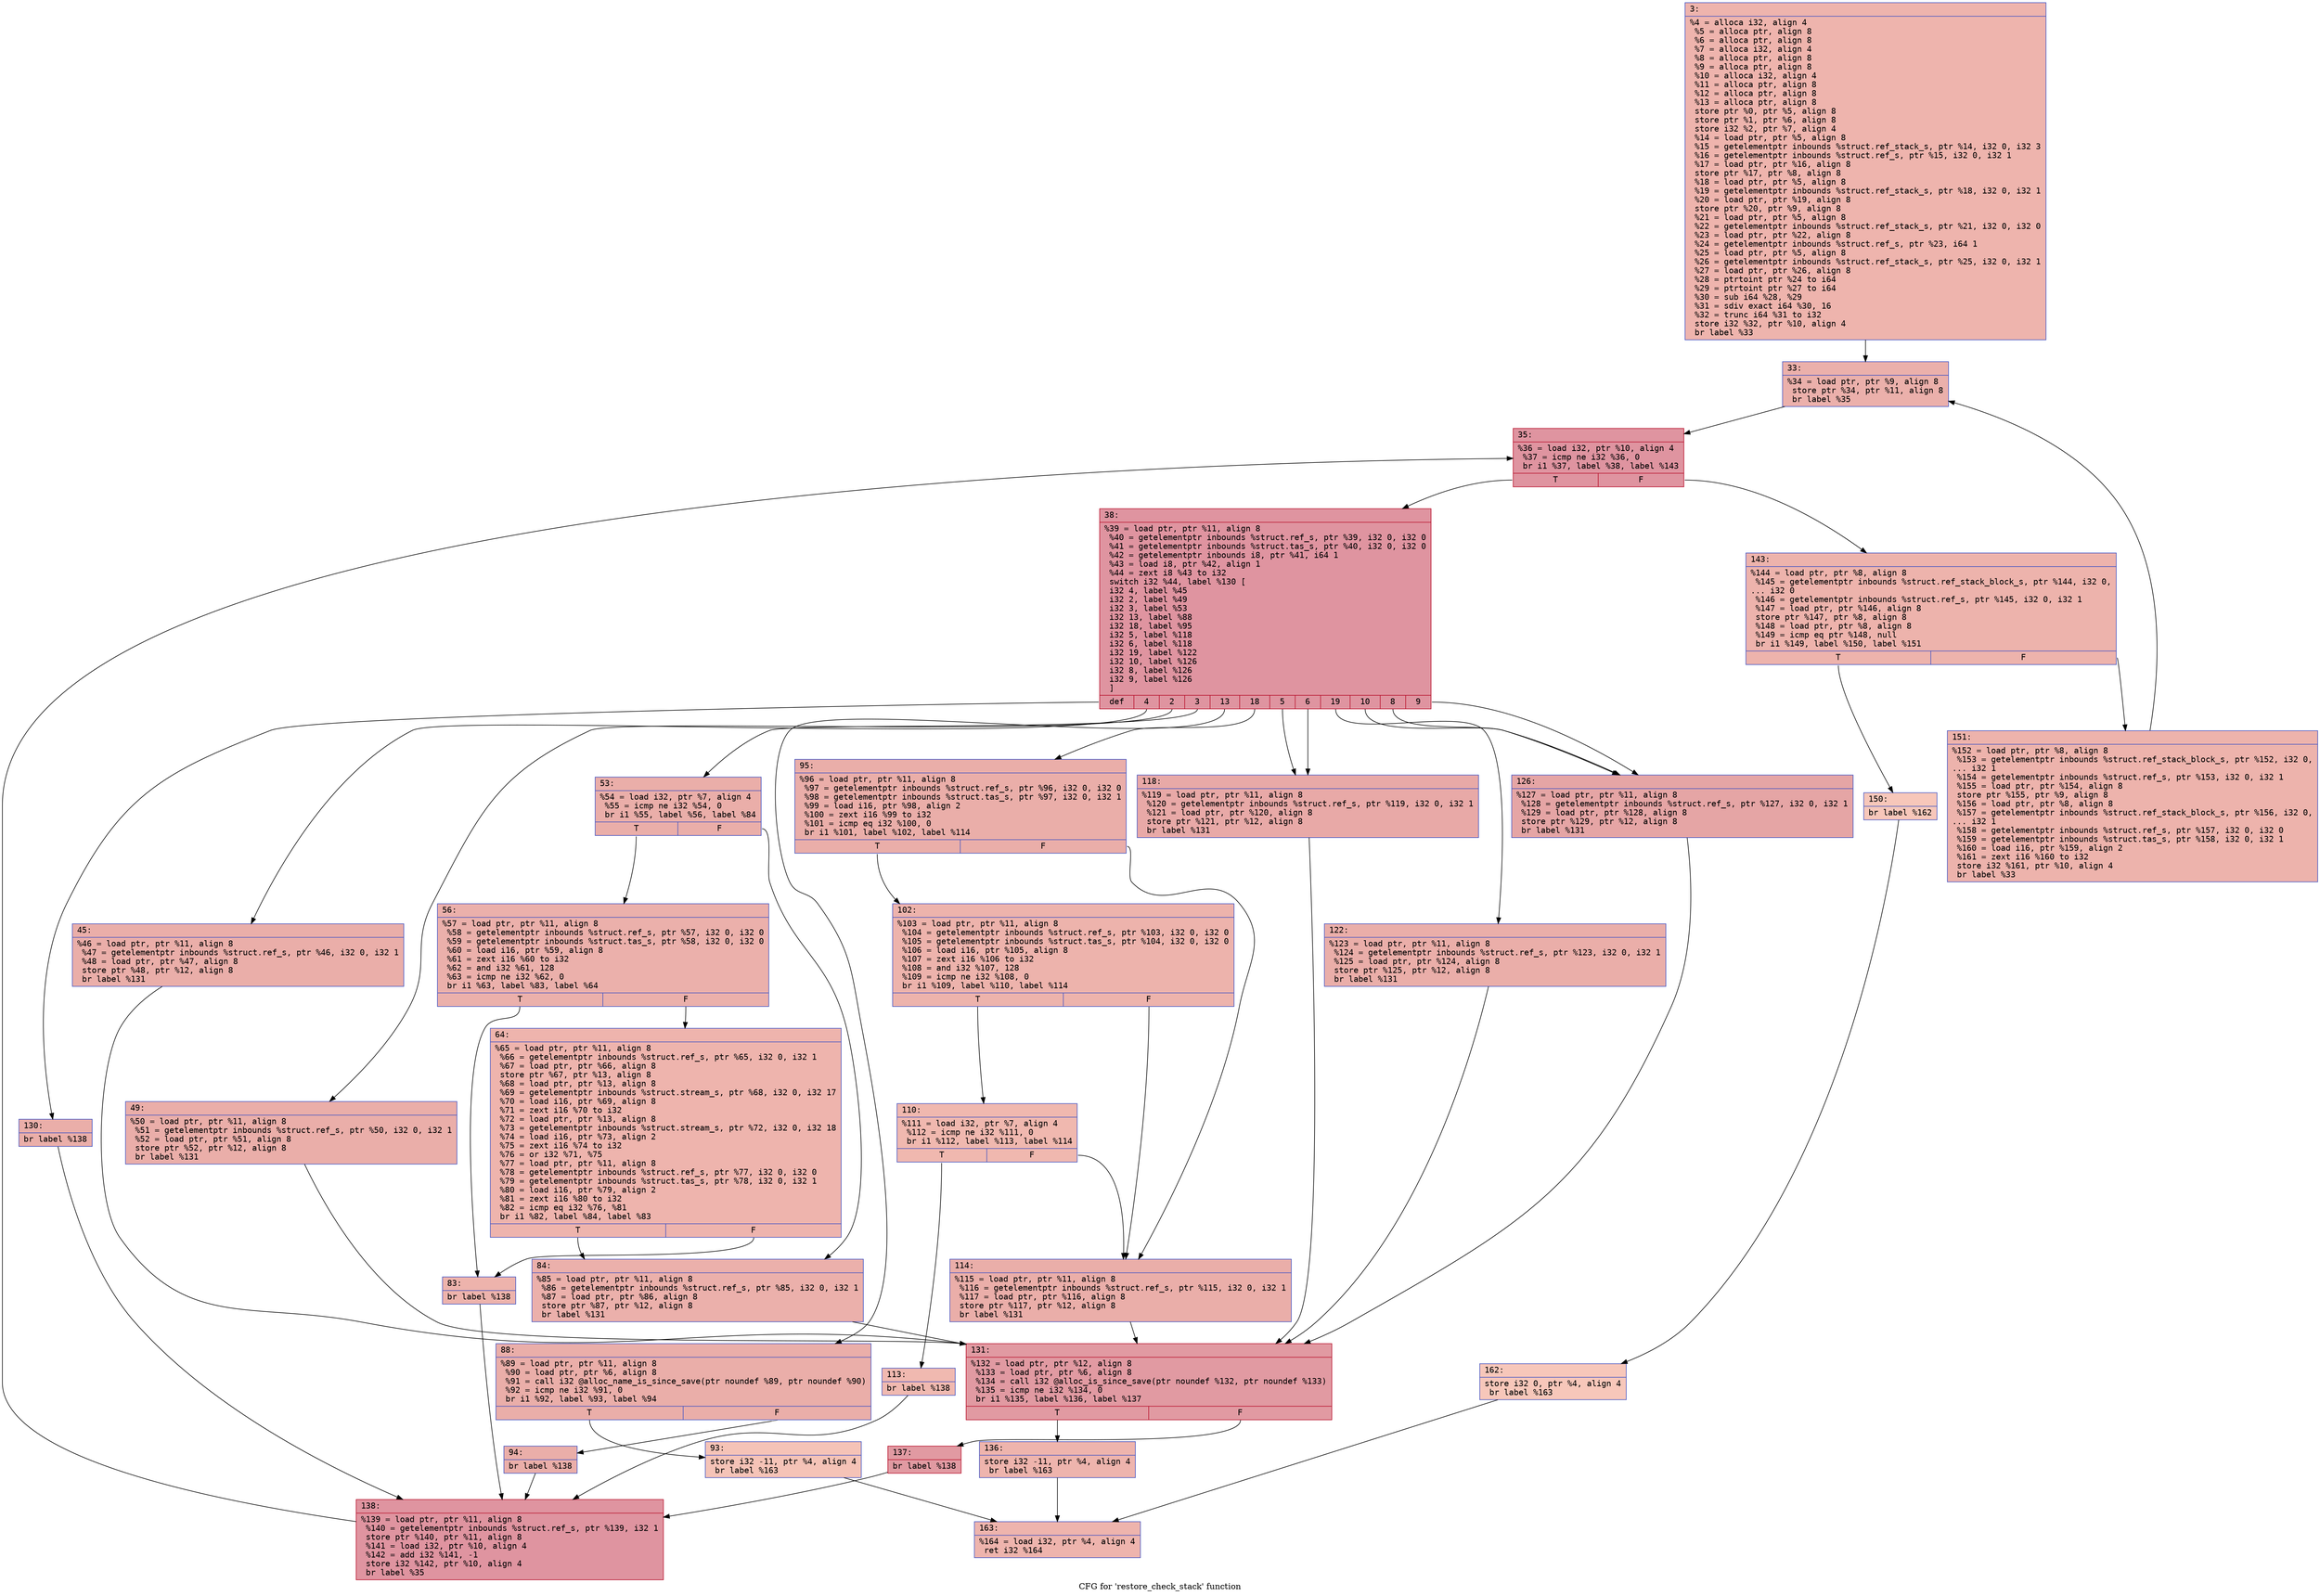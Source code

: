 digraph "CFG for 'restore_check_stack' function" {
	label="CFG for 'restore_check_stack' function";

	Node0x600000ca2da0 [shape=record,color="#3d50c3ff", style=filled, fillcolor="#d8564670" fontname="Courier",label="{3:\l|  %4 = alloca i32, align 4\l  %5 = alloca ptr, align 8\l  %6 = alloca ptr, align 8\l  %7 = alloca i32, align 4\l  %8 = alloca ptr, align 8\l  %9 = alloca ptr, align 8\l  %10 = alloca i32, align 4\l  %11 = alloca ptr, align 8\l  %12 = alloca ptr, align 8\l  %13 = alloca ptr, align 8\l  store ptr %0, ptr %5, align 8\l  store ptr %1, ptr %6, align 8\l  store i32 %2, ptr %7, align 4\l  %14 = load ptr, ptr %5, align 8\l  %15 = getelementptr inbounds %struct.ref_stack_s, ptr %14, i32 0, i32 3\l  %16 = getelementptr inbounds %struct.ref_s, ptr %15, i32 0, i32 1\l  %17 = load ptr, ptr %16, align 8\l  store ptr %17, ptr %8, align 8\l  %18 = load ptr, ptr %5, align 8\l  %19 = getelementptr inbounds %struct.ref_stack_s, ptr %18, i32 0, i32 1\l  %20 = load ptr, ptr %19, align 8\l  store ptr %20, ptr %9, align 8\l  %21 = load ptr, ptr %5, align 8\l  %22 = getelementptr inbounds %struct.ref_stack_s, ptr %21, i32 0, i32 0\l  %23 = load ptr, ptr %22, align 8\l  %24 = getelementptr inbounds %struct.ref_s, ptr %23, i64 1\l  %25 = load ptr, ptr %5, align 8\l  %26 = getelementptr inbounds %struct.ref_stack_s, ptr %25, i32 0, i32 1\l  %27 = load ptr, ptr %26, align 8\l  %28 = ptrtoint ptr %24 to i64\l  %29 = ptrtoint ptr %27 to i64\l  %30 = sub i64 %28, %29\l  %31 = sdiv exact i64 %30, 16\l  %32 = trunc i64 %31 to i32\l  store i32 %32, ptr %10, align 4\l  br label %33\l}"];
	Node0x600000ca2da0 -> Node0x600000ca2df0[tooltip="3 -> 33\nProbability 100.00%" ];
	Node0x600000ca2df0 [shape=record,color="#3d50c3ff", style=filled, fillcolor="#d24b4070" fontname="Courier",label="{33:\l|  %34 = load ptr, ptr %9, align 8\l  store ptr %34, ptr %11, align 8\l  br label %35\l}"];
	Node0x600000ca2df0 -> Node0x600000ca2e40[tooltip="33 -> 35\nProbability 100.00%" ];
	Node0x600000ca2e40 [shape=record,color="#b70d28ff", style=filled, fillcolor="#b70d2870" fontname="Courier",label="{35:\l|  %36 = load i32, ptr %10, align 4\l  %37 = icmp ne i32 %36, 0\l  br i1 %37, label %38, label %143\l|{<s0>T|<s1>F}}"];
	Node0x600000ca2e40:s0 -> Node0x600000ca2e90[tooltip="35 -> 38\nProbability 96.88%" ];
	Node0x600000ca2e40:s1 -> Node0x600000ca3610[tooltip="35 -> 143\nProbability 3.12%" ];
	Node0x600000ca2e90 [shape=record,color="#b70d28ff", style=filled, fillcolor="#b70d2870" fontname="Courier",label="{38:\l|  %39 = load ptr, ptr %11, align 8\l  %40 = getelementptr inbounds %struct.ref_s, ptr %39, i32 0, i32 0\l  %41 = getelementptr inbounds %struct.tas_s, ptr %40, i32 0, i32 0\l  %42 = getelementptr inbounds i8, ptr %41, i64 1\l  %43 = load i8, ptr %42, align 1\l  %44 = zext i8 %43 to i32\l  switch i32 %44, label %130 [\l    i32 4, label %45\l    i32 2, label %49\l    i32 3, label %53\l    i32 13, label %88\l    i32 18, label %95\l    i32 5, label %118\l    i32 6, label %118\l    i32 19, label %122\l    i32 10, label %126\l    i32 8, label %126\l    i32 9, label %126\l  ]\l|{<s0>def|<s1>4|<s2>2|<s3>3|<s4>13|<s5>18|<s6>5|<s7>6|<s8>19|<s9>10|<s10>8|<s11>9}}"];
	Node0x600000ca2e90:s0 -> Node0x600000ca3480[tooltip="38 -> 130\nProbability 8.33%" ];
	Node0x600000ca2e90:s1 -> Node0x600000ca2ee0[tooltip="38 -> 45\nProbability 8.33%" ];
	Node0x600000ca2e90:s2 -> Node0x600000ca2f30[tooltip="38 -> 49\nProbability 8.33%" ];
	Node0x600000ca2e90:s3 -> Node0x600000ca2f80[tooltip="38 -> 53\nProbability 8.33%" ];
	Node0x600000ca2e90:s4 -> Node0x600000ca3110[tooltip="38 -> 88\nProbability 8.33%" ];
	Node0x600000ca2e90:s5 -> Node0x600000ca3200[tooltip="38 -> 95\nProbability 8.33%" ];
	Node0x600000ca2e90:s6 -> Node0x600000ca3390[tooltip="38 -> 118\nProbability 16.67%" ];
	Node0x600000ca2e90:s7 -> Node0x600000ca3390[tooltip="38 -> 118\nProbability 16.67%" ];
	Node0x600000ca2e90:s8 -> Node0x600000ca33e0[tooltip="38 -> 122\nProbability 8.33%" ];
	Node0x600000ca2e90:s9 -> Node0x600000ca3430[tooltip="38 -> 126\nProbability 25.00%" ];
	Node0x600000ca2e90:s10 -> Node0x600000ca3430[tooltip="38 -> 126\nProbability 25.00%" ];
	Node0x600000ca2e90:s11 -> Node0x600000ca3430[tooltip="38 -> 126\nProbability 25.00%" ];
	Node0x600000ca2ee0 [shape=record,color="#3d50c3ff", style=filled, fillcolor="#d0473d70" fontname="Courier",label="{45:\l|  %46 = load ptr, ptr %11, align 8\l  %47 = getelementptr inbounds %struct.ref_s, ptr %46, i32 0, i32 1\l  %48 = load ptr, ptr %47, align 8\l  store ptr %48, ptr %12, align 8\l  br label %131\l}"];
	Node0x600000ca2ee0 -> Node0x600000ca34d0[tooltip="45 -> 131\nProbability 100.00%" ];
	Node0x600000ca2f30 [shape=record,color="#3d50c3ff", style=filled, fillcolor="#d0473d70" fontname="Courier",label="{49:\l|  %50 = load ptr, ptr %11, align 8\l  %51 = getelementptr inbounds %struct.ref_s, ptr %50, i32 0, i32 1\l  %52 = load ptr, ptr %51, align 8\l  store ptr %52, ptr %12, align 8\l  br label %131\l}"];
	Node0x600000ca2f30 -> Node0x600000ca34d0[tooltip="49 -> 131\nProbability 100.00%" ];
	Node0x600000ca2f80 [shape=record,color="#3d50c3ff", style=filled, fillcolor="#d0473d70" fontname="Courier",label="{53:\l|  %54 = load i32, ptr %7, align 4\l  %55 = icmp ne i32 %54, 0\l  br i1 %55, label %56, label %84\l|{<s0>T|<s1>F}}"];
	Node0x600000ca2f80:s0 -> Node0x600000ca2fd0[tooltip="53 -> 56\nProbability 62.50%" ];
	Node0x600000ca2f80:s1 -> Node0x600000ca30c0[tooltip="53 -> 84\nProbability 37.50%" ];
	Node0x600000ca2fd0 [shape=record,color="#3d50c3ff", style=filled, fillcolor="#d24b4070" fontname="Courier",label="{56:\l|  %57 = load ptr, ptr %11, align 8\l  %58 = getelementptr inbounds %struct.ref_s, ptr %57, i32 0, i32 0\l  %59 = getelementptr inbounds %struct.tas_s, ptr %58, i32 0, i32 0\l  %60 = load i16, ptr %59, align 8\l  %61 = zext i16 %60 to i32\l  %62 = and i32 %61, 128\l  %63 = icmp ne i32 %62, 0\l  br i1 %63, label %83, label %64\l|{<s0>T|<s1>F}}"];
	Node0x600000ca2fd0:s0 -> Node0x600000ca3070[tooltip="56 -> 83\nProbability 50.00%" ];
	Node0x600000ca2fd0:s1 -> Node0x600000ca3020[tooltip="56 -> 64\nProbability 50.00%" ];
	Node0x600000ca3020 [shape=record,color="#3d50c3ff", style=filled, fillcolor="#d8564670" fontname="Courier",label="{64:\l|  %65 = load ptr, ptr %11, align 8\l  %66 = getelementptr inbounds %struct.ref_s, ptr %65, i32 0, i32 1\l  %67 = load ptr, ptr %66, align 8\l  store ptr %67, ptr %13, align 8\l  %68 = load ptr, ptr %13, align 8\l  %69 = getelementptr inbounds %struct.stream_s, ptr %68, i32 0, i32 17\l  %70 = load i16, ptr %69, align 8\l  %71 = zext i16 %70 to i32\l  %72 = load ptr, ptr %13, align 8\l  %73 = getelementptr inbounds %struct.stream_s, ptr %72, i32 0, i32 18\l  %74 = load i16, ptr %73, align 2\l  %75 = zext i16 %74 to i32\l  %76 = or i32 %71, %75\l  %77 = load ptr, ptr %11, align 8\l  %78 = getelementptr inbounds %struct.ref_s, ptr %77, i32 0, i32 0\l  %79 = getelementptr inbounds %struct.tas_s, ptr %78, i32 0, i32 1\l  %80 = load i16, ptr %79, align 2\l  %81 = zext i16 %80 to i32\l  %82 = icmp eq i32 %76, %81\l  br i1 %82, label %84, label %83\l|{<s0>T|<s1>F}}"];
	Node0x600000ca3020:s0 -> Node0x600000ca30c0[tooltip="64 -> 84\nProbability 50.00%" ];
	Node0x600000ca3020:s1 -> Node0x600000ca3070[tooltip="64 -> 83\nProbability 50.00%" ];
	Node0x600000ca3070 [shape=record,color="#3d50c3ff", style=filled, fillcolor="#d6524470" fontname="Courier",label="{83:\l|  br label %138\l}"];
	Node0x600000ca3070 -> Node0x600000ca35c0[tooltip="83 -> 138\nProbability 100.00%" ];
	Node0x600000ca30c0 [shape=record,color="#3d50c3ff", style=filled, fillcolor="#d24b4070" fontname="Courier",label="{84:\l|  %85 = load ptr, ptr %11, align 8\l  %86 = getelementptr inbounds %struct.ref_s, ptr %85, i32 0, i32 1\l  %87 = load ptr, ptr %86, align 8\l  store ptr %87, ptr %12, align 8\l  br label %131\l}"];
	Node0x600000ca30c0 -> Node0x600000ca34d0[tooltip="84 -> 131\nProbability 100.00%" ];
	Node0x600000ca3110 [shape=record,color="#3d50c3ff", style=filled, fillcolor="#d0473d70" fontname="Courier",label="{88:\l|  %89 = load ptr, ptr %11, align 8\l  %90 = load ptr, ptr %6, align 8\l  %91 = call i32 @alloc_name_is_since_save(ptr noundef %89, ptr noundef %90)\l  %92 = icmp ne i32 %91, 0\l  br i1 %92, label %93, label %94\l|{<s0>T|<s1>F}}"];
	Node0x600000ca3110:s0 -> Node0x600000ca3160[tooltip="88 -> 93\nProbability 3.12%" ];
	Node0x600000ca3110:s1 -> Node0x600000ca31b0[tooltip="88 -> 94\nProbability 96.88%" ];
	Node0x600000ca3160 [shape=record,color="#3d50c3ff", style=filled, fillcolor="#e8765c70" fontname="Courier",label="{93:\l|  store i32 -11, ptr %4, align 4\l  br label %163\l}"];
	Node0x600000ca3160 -> Node0x600000ca3750[tooltip="93 -> 163\nProbability 100.00%" ];
	Node0x600000ca31b0 [shape=record,color="#3d50c3ff", style=filled, fillcolor="#d0473d70" fontname="Courier",label="{94:\l|  br label %138\l}"];
	Node0x600000ca31b0 -> Node0x600000ca35c0[tooltip="94 -> 138\nProbability 100.00%" ];
	Node0x600000ca3200 [shape=record,color="#3d50c3ff", style=filled, fillcolor="#d0473d70" fontname="Courier",label="{95:\l|  %96 = load ptr, ptr %11, align 8\l  %97 = getelementptr inbounds %struct.ref_s, ptr %96, i32 0, i32 0\l  %98 = getelementptr inbounds %struct.tas_s, ptr %97, i32 0, i32 1\l  %99 = load i16, ptr %98, align 2\l  %100 = zext i16 %99 to i32\l  %101 = icmp eq i32 %100, 0\l  br i1 %101, label %102, label %114\l|{<s0>T|<s1>F}}"];
	Node0x600000ca3200:s0 -> Node0x600000ca3250[tooltip="95 -> 102\nProbability 37.50%" ];
	Node0x600000ca3200:s1 -> Node0x600000ca3340[tooltip="95 -> 114\nProbability 62.50%" ];
	Node0x600000ca3250 [shape=record,color="#3d50c3ff", style=filled, fillcolor="#d6524470" fontname="Courier",label="{102:\l|  %103 = load ptr, ptr %11, align 8\l  %104 = getelementptr inbounds %struct.ref_s, ptr %103, i32 0, i32 0\l  %105 = getelementptr inbounds %struct.tas_s, ptr %104, i32 0, i32 0\l  %106 = load i16, ptr %105, align 8\l  %107 = zext i16 %106 to i32\l  %108 = and i32 %107, 128\l  %109 = icmp ne i32 %108, 0\l  br i1 %109, label %110, label %114\l|{<s0>T|<s1>F}}"];
	Node0x600000ca3250:s0 -> Node0x600000ca32a0[tooltip="102 -> 110\nProbability 50.00%" ];
	Node0x600000ca3250:s1 -> Node0x600000ca3340[tooltip="102 -> 114\nProbability 50.00%" ];
	Node0x600000ca32a0 [shape=record,color="#3d50c3ff", style=filled, fillcolor="#dc5d4a70" fontname="Courier",label="{110:\l|  %111 = load i32, ptr %7, align 4\l  %112 = icmp ne i32 %111, 0\l  br i1 %112, label %113, label %114\l|{<s0>T|<s1>F}}"];
	Node0x600000ca32a0:s0 -> Node0x600000ca32f0[tooltip="110 -> 113\nProbability 62.50%" ];
	Node0x600000ca32a0:s1 -> Node0x600000ca3340[tooltip="110 -> 114\nProbability 37.50%" ];
	Node0x600000ca32f0 [shape=record,color="#3d50c3ff", style=filled, fillcolor="#de614d70" fontname="Courier",label="{113:\l|  br label %138\l}"];
	Node0x600000ca32f0 -> Node0x600000ca35c0[tooltip="113 -> 138\nProbability 100.00%" ];
	Node0x600000ca3340 [shape=record,color="#3d50c3ff", style=filled, fillcolor="#d0473d70" fontname="Courier",label="{114:\l|  %115 = load ptr, ptr %11, align 8\l  %116 = getelementptr inbounds %struct.ref_s, ptr %115, i32 0, i32 1\l  %117 = load ptr, ptr %116, align 8\l  store ptr %117, ptr %12, align 8\l  br label %131\l}"];
	Node0x600000ca3340 -> Node0x600000ca34d0[tooltip="114 -> 131\nProbability 100.00%" ];
	Node0x600000ca3390 [shape=record,color="#3d50c3ff", style=filled, fillcolor="#ca3b3770" fontname="Courier",label="{118:\l|  %119 = load ptr, ptr %11, align 8\l  %120 = getelementptr inbounds %struct.ref_s, ptr %119, i32 0, i32 1\l  %121 = load ptr, ptr %120, align 8\l  store ptr %121, ptr %12, align 8\l  br label %131\l}"];
	Node0x600000ca3390 -> Node0x600000ca34d0[tooltip="118 -> 131\nProbability 100.00%" ];
	Node0x600000ca33e0 [shape=record,color="#3d50c3ff", style=filled, fillcolor="#d0473d70" fontname="Courier",label="{122:\l|  %123 = load ptr, ptr %11, align 8\l  %124 = getelementptr inbounds %struct.ref_s, ptr %123, i32 0, i32 1\l  %125 = load ptr, ptr %124, align 8\l  store ptr %125, ptr %12, align 8\l  br label %131\l}"];
	Node0x600000ca33e0 -> Node0x600000ca34d0[tooltip="122 -> 131\nProbability 100.00%" ];
	Node0x600000ca3430 [shape=record,color="#3d50c3ff", style=filled, fillcolor="#c5333470" fontname="Courier",label="{126:\l|  %127 = load ptr, ptr %11, align 8\l  %128 = getelementptr inbounds %struct.ref_s, ptr %127, i32 0, i32 1\l  %129 = load ptr, ptr %128, align 8\l  store ptr %129, ptr %12, align 8\l  br label %131\l}"];
	Node0x600000ca3430 -> Node0x600000ca34d0[tooltip="126 -> 131\nProbability 100.00%" ];
	Node0x600000ca3480 [shape=record,color="#3d50c3ff", style=filled, fillcolor="#d0473d70" fontname="Courier",label="{130:\l|  br label %138\l}"];
	Node0x600000ca3480 -> Node0x600000ca35c0[tooltip="130 -> 138\nProbability 100.00%" ];
	Node0x600000ca34d0 [shape=record,color="#b70d28ff", style=filled, fillcolor="#bb1b2c70" fontname="Courier",label="{131:\l|  %132 = load ptr, ptr %12, align 8\l  %133 = load ptr, ptr %6, align 8\l  %134 = call i32 @alloc_is_since_save(ptr noundef %132, ptr noundef %133)\l  %135 = icmp ne i32 %134, 0\l  br i1 %135, label %136, label %137\l|{<s0>T|<s1>F}}"];
	Node0x600000ca34d0:s0 -> Node0x600000ca3520[tooltip="131 -> 136\nProbability 3.12%" ];
	Node0x600000ca34d0:s1 -> Node0x600000ca3570[tooltip="131 -> 137\nProbability 96.88%" ];
	Node0x600000ca3520 [shape=record,color="#3d50c3ff", style=filled, fillcolor="#d8564670" fontname="Courier",label="{136:\l|  store i32 -11, ptr %4, align 4\l  br label %163\l}"];
	Node0x600000ca3520 -> Node0x600000ca3750[tooltip="136 -> 163\nProbability 100.00%" ];
	Node0x600000ca3570 [shape=record,color="#b70d28ff", style=filled, fillcolor="#bb1b2c70" fontname="Courier",label="{137:\l|  br label %138\l}"];
	Node0x600000ca3570 -> Node0x600000ca35c0[tooltip="137 -> 138\nProbability 100.00%" ];
	Node0x600000ca35c0 [shape=record,color="#b70d28ff", style=filled, fillcolor="#b70d2870" fontname="Courier",label="{138:\l|  %139 = load ptr, ptr %11, align 8\l  %140 = getelementptr inbounds %struct.ref_s, ptr %139, i32 1\l  store ptr %140, ptr %11, align 8\l  %141 = load i32, ptr %10, align 4\l  %142 = add i32 %141, -1\l  store i32 %142, ptr %10, align 4\l  br label %35\l}"];
	Node0x600000ca35c0 -> Node0x600000ca2e40[tooltip="138 -> 35\nProbability 100.00%" ];
	Node0x600000ca3610 [shape=record,color="#3d50c3ff", style=filled, fillcolor="#d6524470" fontname="Courier",label="{143:\l|  %144 = load ptr, ptr %8, align 8\l  %145 = getelementptr inbounds %struct.ref_stack_block_s, ptr %144, i32 0,\l... i32 0\l  %146 = getelementptr inbounds %struct.ref_s, ptr %145, i32 0, i32 1\l  %147 = load ptr, ptr %146, align 8\l  store ptr %147, ptr %8, align 8\l  %148 = load ptr, ptr %8, align 8\l  %149 = icmp eq ptr %148, null\l  br i1 %149, label %150, label %151\l|{<s0>T|<s1>F}}"];
	Node0x600000ca3610:s0 -> Node0x600000ca3660[tooltip="143 -> 150\nProbability 3.12%" ];
	Node0x600000ca3610:s1 -> Node0x600000ca36b0[tooltip="143 -> 151\nProbability 96.88%" ];
	Node0x600000ca3660 [shape=record,color="#3d50c3ff", style=filled, fillcolor="#ec7f6370" fontname="Courier",label="{150:\l|  br label %162\l}"];
	Node0x600000ca3660 -> Node0x600000ca3700[tooltip="150 -> 162\nProbability 100.00%" ];
	Node0x600000ca36b0 [shape=record,color="#3d50c3ff", style=filled, fillcolor="#d6524470" fontname="Courier",label="{151:\l|  %152 = load ptr, ptr %8, align 8\l  %153 = getelementptr inbounds %struct.ref_stack_block_s, ptr %152, i32 0,\l... i32 1\l  %154 = getelementptr inbounds %struct.ref_s, ptr %153, i32 0, i32 1\l  %155 = load ptr, ptr %154, align 8\l  store ptr %155, ptr %9, align 8\l  %156 = load ptr, ptr %8, align 8\l  %157 = getelementptr inbounds %struct.ref_stack_block_s, ptr %156, i32 0,\l... i32 1\l  %158 = getelementptr inbounds %struct.ref_s, ptr %157, i32 0, i32 0\l  %159 = getelementptr inbounds %struct.tas_s, ptr %158, i32 0, i32 1\l  %160 = load i16, ptr %159, align 2\l  %161 = zext i16 %160 to i32\l  store i32 %161, ptr %10, align 4\l  br label %33\l}"];
	Node0x600000ca36b0 -> Node0x600000ca2df0[tooltip="151 -> 33\nProbability 100.00%" ];
	Node0x600000ca3700 [shape=record,color="#3d50c3ff", style=filled, fillcolor="#ec7f6370" fontname="Courier",label="{162:\l|  store i32 0, ptr %4, align 4\l  br label %163\l}"];
	Node0x600000ca3700 -> Node0x600000ca3750[tooltip="162 -> 163\nProbability 100.00%" ];
	Node0x600000ca3750 [shape=record,color="#3d50c3ff", style=filled, fillcolor="#d8564670" fontname="Courier",label="{163:\l|  %164 = load i32, ptr %4, align 4\l  ret i32 %164\l}"];
}
